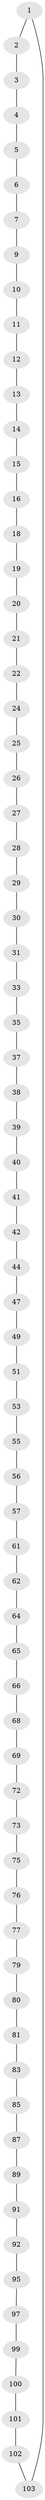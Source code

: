 // original degree distribution, {2: 1.0}
// Generated by graph-tools (version 1.1) at 2025/20/03/04/25 18:20:03]
// undirected, 72 vertices, 72 edges
graph export_dot {
graph [start="1"]
  node [color=gray90,style=filled];
  1;
  2;
  3;
  4;
  5;
  6;
  7 [super="+8"];
  9;
  10;
  11;
  12;
  13;
  14;
  15;
  16 [super="+17"];
  18;
  19;
  20;
  21;
  22 [super="+23"];
  24;
  25;
  26;
  27;
  28;
  29;
  30;
  31 [super="+32"];
  33 [super="+34"];
  35 [super="+36"];
  37;
  38;
  39;
  40;
  41;
  42 [super="+43"];
  44 [super="+45"];
  47 [super="+48"];
  49 [super="+50"];
  51 [super="+52"];
  53 [super="+54"];
  55;
  56;
  57 [super="+58"];
  61;
  62 [super="+63"];
  64;
  65;
  66 [super="+67"];
  68;
  69 [super="+70"];
  72;
  73 [super="+74"];
  75;
  76;
  77 [super="+78"];
  79;
  80;
  81 [super="+82"];
  83 [super="+84"];
  85 [super="+86"];
  87 [super="+88"];
  89 [super="+90"];
  91;
  92 [super="+93"];
  95 [super="+96"];
  97 [super="+98"];
  99;
  100;
  101;
  102;
  103 [super="+104"];
  1 -- 2;
  1 -- 103;
  2 -- 3;
  3 -- 4;
  4 -- 5;
  5 -- 6;
  6 -- 7;
  7 -- 9;
  9 -- 10;
  10 -- 11;
  11 -- 12;
  12 -- 13;
  13 -- 14;
  14 -- 15;
  15 -- 16;
  16 -- 18;
  18 -- 19;
  19 -- 20;
  20 -- 21;
  21 -- 22;
  22 -- 24;
  24 -- 25;
  25 -- 26;
  26 -- 27;
  27 -- 28;
  28 -- 29;
  29 -- 30;
  30 -- 31;
  31 -- 33;
  33 -- 35;
  35 -- 37;
  37 -- 38;
  38 -- 39;
  39 -- 40;
  40 -- 41;
  41 -- 42;
  42 -- 44;
  44 -- 47;
  47 -- 49;
  49 -- 51;
  51 -- 53;
  53 -- 55;
  55 -- 56;
  56 -- 57;
  57 -- 61;
  61 -- 62;
  62 -- 64;
  64 -- 65;
  65 -- 66;
  66 -- 68;
  68 -- 69;
  69 -- 72;
  72 -- 73;
  73 -- 75;
  75 -- 76;
  76 -- 77;
  77 -- 79;
  79 -- 80;
  80 -- 81;
  81 -- 83;
  83 -- 85;
  85 -- 87;
  87 -- 89;
  89 -- 91;
  91 -- 92;
  92 -- 95;
  95 -- 97;
  97 -- 99;
  99 -- 100;
  100 -- 101;
  101 -- 102;
  102 -- 103;
}
